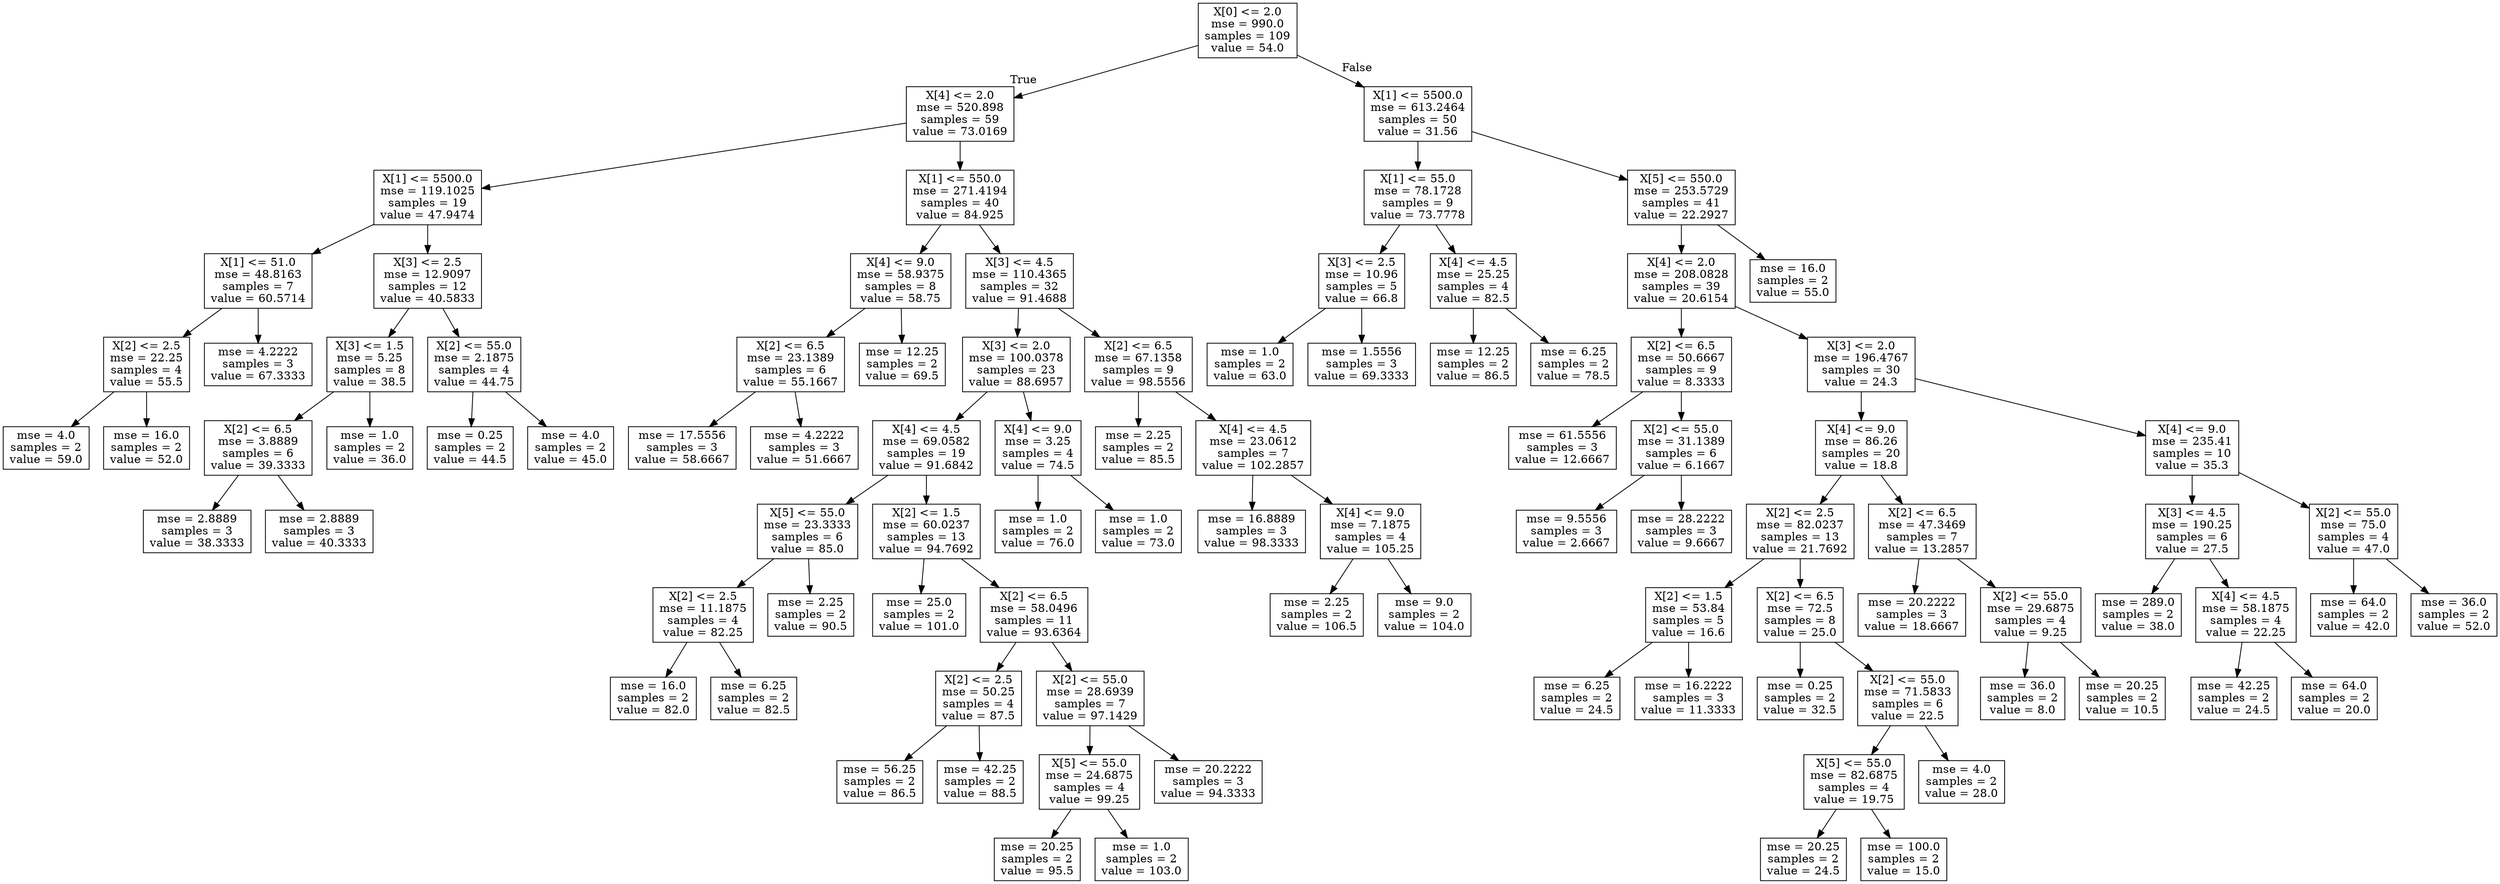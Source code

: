 digraph Tree {
node [shape=box] ;
0 [label="X[0] <= 2.0\nmse = 990.0\nsamples = 109\nvalue = 54.0"] ;
1 [label="X[4] <= 2.0\nmse = 520.898\nsamples = 59\nvalue = 73.0169"] ;
0 -> 1 [labeldistance=2.5, labelangle=45, headlabel="True"] ;
2 [label="X[1] <= 5500.0\nmse = 119.1025\nsamples = 19\nvalue = 47.9474"] ;
1 -> 2 ;
3 [label="X[1] <= 51.0\nmse = 48.8163\nsamples = 7\nvalue = 60.5714"] ;
2 -> 3 ;
4 [label="X[2] <= 2.5\nmse = 22.25\nsamples = 4\nvalue = 55.5"] ;
3 -> 4 ;
5 [label="mse = 4.0\nsamples = 2\nvalue = 59.0"] ;
4 -> 5 ;
6 [label="mse = 16.0\nsamples = 2\nvalue = 52.0"] ;
4 -> 6 ;
7 [label="mse = 4.2222\nsamples = 3\nvalue = 67.3333"] ;
3 -> 7 ;
8 [label="X[3] <= 2.5\nmse = 12.9097\nsamples = 12\nvalue = 40.5833"] ;
2 -> 8 ;
9 [label="X[3] <= 1.5\nmse = 5.25\nsamples = 8\nvalue = 38.5"] ;
8 -> 9 ;
10 [label="X[2] <= 6.5\nmse = 3.8889\nsamples = 6\nvalue = 39.3333"] ;
9 -> 10 ;
11 [label="mse = 2.8889\nsamples = 3\nvalue = 38.3333"] ;
10 -> 11 ;
12 [label="mse = 2.8889\nsamples = 3\nvalue = 40.3333"] ;
10 -> 12 ;
13 [label="mse = 1.0\nsamples = 2\nvalue = 36.0"] ;
9 -> 13 ;
14 [label="X[2] <= 55.0\nmse = 2.1875\nsamples = 4\nvalue = 44.75"] ;
8 -> 14 ;
15 [label="mse = 0.25\nsamples = 2\nvalue = 44.5"] ;
14 -> 15 ;
16 [label="mse = 4.0\nsamples = 2\nvalue = 45.0"] ;
14 -> 16 ;
17 [label="X[1] <= 550.0\nmse = 271.4194\nsamples = 40\nvalue = 84.925"] ;
1 -> 17 ;
18 [label="X[4] <= 9.0\nmse = 58.9375\nsamples = 8\nvalue = 58.75"] ;
17 -> 18 ;
19 [label="X[2] <= 6.5\nmse = 23.1389\nsamples = 6\nvalue = 55.1667"] ;
18 -> 19 ;
20 [label="mse = 17.5556\nsamples = 3\nvalue = 58.6667"] ;
19 -> 20 ;
21 [label="mse = 4.2222\nsamples = 3\nvalue = 51.6667"] ;
19 -> 21 ;
22 [label="mse = 12.25\nsamples = 2\nvalue = 69.5"] ;
18 -> 22 ;
23 [label="X[3] <= 4.5\nmse = 110.4365\nsamples = 32\nvalue = 91.4688"] ;
17 -> 23 ;
24 [label="X[3] <= 2.0\nmse = 100.0378\nsamples = 23\nvalue = 88.6957"] ;
23 -> 24 ;
25 [label="X[4] <= 4.5\nmse = 69.0582\nsamples = 19\nvalue = 91.6842"] ;
24 -> 25 ;
26 [label="X[5] <= 55.0\nmse = 23.3333\nsamples = 6\nvalue = 85.0"] ;
25 -> 26 ;
27 [label="X[2] <= 2.5\nmse = 11.1875\nsamples = 4\nvalue = 82.25"] ;
26 -> 27 ;
28 [label="mse = 16.0\nsamples = 2\nvalue = 82.0"] ;
27 -> 28 ;
29 [label="mse = 6.25\nsamples = 2\nvalue = 82.5"] ;
27 -> 29 ;
30 [label="mse = 2.25\nsamples = 2\nvalue = 90.5"] ;
26 -> 30 ;
31 [label="X[2] <= 1.5\nmse = 60.0237\nsamples = 13\nvalue = 94.7692"] ;
25 -> 31 ;
32 [label="mse = 25.0\nsamples = 2\nvalue = 101.0"] ;
31 -> 32 ;
33 [label="X[2] <= 6.5\nmse = 58.0496\nsamples = 11\nvalue = 93.6364"] ;
31 -> 33 ;
34 [label="X[2] <= 2.5\nmse = 50.25\nsamples = 4\nvalue = 87.5"] ;
33 -> 34 ;
35 [label="mse = 56.25\nsamples = 2\nvalue = 86.5"] ;
34 -> 35 ;
36 [label="mse = 42.25\nsamples = 2\nvalue = 88.5"] ;
34 -> 36 ;
37 [label="X[2] <= 55.0\nmse = 28.6939\nsamples = 7\nvalue = 97.1429"] ;
33 -> 37 ;
38 [label="X[5] <= 55.0\nmse = 24.6875\nsamples = 4\nvalue = 99.25"] ;
37 -> 38 ;
39 [label="mse = 20.25\nsamples = 2\nvalue = 95.5"] ;
38 -> 39 ;
40 [label="mse = 1.0\nsamples = 2\nvalue = 103.0"] ;
38 -> 40 ;
41 [label="mse = 20.2222\nsamples = 3\nvalue = 94.3333"] ;
37 -> 41 ;
42 [label="X[4] <= 9.0\nmse = 3.25\nsamples = 4\nvalue = 74.5"] ;
24 -> 42 ;
43 [label="mse = 1.0\nsamples = 2\nvalue = 76.0"] ;
42 -> 43 ;
44 [label="mse = 1.0\nsamples = 2\nvalue = 73.0"] ;
42 -> 44 ;
45 [label="X[2] <= 6.5\nmse = 67.1358\nsamples = 9\nvalue = 98.5556"] ;
23 -> 45 ;
46 [label="mse = 2.25\nsamples = 2\nvalue = 85.5"] ;
45 -> 46 ;
47 [label="X[4] <= 4.5\nmse = 23.0612\nsamples = 7\nvalue = 102.2857"] ;
45 -> 47 ;
48 [label="mse = 16.8889\nsamples = 3\nvalue = 98.3333"] ;
47 -> 48 ;
49 [label="X[4] <= 9.0\nmse = 7.1875\nsamples = 4\nvalue = 105.25"] ;
47 -> 49 ;
50 [label="mse = 2.25\nsamples = 2\nvalue = 106.5"] ;
49 -> 50 ;
51 [label="mse = 9.0\nsamples = 2\nvalue = 104.0"] ;
49 -> 51 ;
52 [label="X[1] <= 5500.0\nmse = 613.2464\nsamples = 50\nvalue = 31.56"] ;
0 -> 52 [labeldistance=2.5, labelangle=-45, headlabel="False"] ;
53 [label="X[1] <= 55.0\nmse = 78.1728\nsamples = 9\nvalue = 73.7778"] ;
52 -> 53 ;
54 [label="X[3] <= 2.5\nmse = 10.96\nsamples = 5\nvalue = 66.8"] ;
53 -> 54 ;
55 [label="mse = 1.0\nsamples = 2\nvalue = 63.0"] ;
54 -> 55 ;
56 [label="mse = 1.5556\nsamples = 3\nvalue = 69.3333"] ;
54 -> 56 ;
57 [label="X[4] <= 4.5\nmse = 25.25\nsamples = 4\nvalue = 82.5"] ;
53 -> 57 ;
58 [label="mse = 12.25\nsamples = 2\nvalue = 86.5"] ;
57 -> 58 ;
59 [label="mse = 6.25\nsamples = 2\nvalue = 78.5"] ;
57 -> 59 ;
60 [label="X[5] <= 550.0\nmse = 253.5729\nsamples = 41\nvalue = 22.2927"] ;
52 -> 60 ;
61 [label="X[4] <= 2.0\nmse = 208.0828\nsamples = 39\nvalue = 20.6154"] ;
60 -> 61 ;
62 [label="X[2] <= 6.5\nmse = 50.6667\nsamples = 9\nvalue = 8.3333"] ;
61 -> 62 ;
63 [label="mse = 61.5556\nsamples = 3\nvalue = 12.6667"] ;
62 -> 63 ;
64 [label="X[2] <= 55.0\nmse = 31.1389\nsamples = 6\nvalue = 6.1667"] ;
62 -> 64 ;
65 [label="mse = 9.5556\nsamples = 3\nvalue = 2.6667"] ;
64 -> 65 ;
66 [label="mse = 28.2222\nsamples = 3\nvalue = 9.6667"] ;
64 -> 66 ;
67 [label="X[3] <= 2.0\nmse = 196.4767\nsamples = 30\nvalue = 24.3"] ;
61 -> 67 ;
68 [label="X[4] <= 9.0\nmse = 86.26\nsamples = 20\nvalue = 18.8"] ;
67 -> 68 ;
69 [label="X[2] <= 2.5\nmse = 82.0237\nsamples = 13\nvalue = 21.7692"] ;
68 -> 69 ;
70 [label="X[2] <= 1.5\nmse = 53.84\nsamples = 5\nvalue = 16.6"] ;
69 -> 70 ;
71 [label="mse = 6.25\nsamples = 2\nvalue = 24.5"] ;
70 -> 71 ;
72 [label="mse = 16.2222\nsamples = 3\nvalue = 11.3333"] ;
70 -> 72 ;
73 [label="X[2] <= 6.5\nmse = 72.5\nsamples = 8\nvalue = 25.0"] ;
69 -> 73 ;
74 [label="mse = 0.25\nsamples = 2\nvalue = 32.5"] ;
73 -> 74 ;
75 [label="X[2] <= 55.0\nmse = 71.5833\nsamples = 6\nvalue = 22.5"] ;
73 -> 75 ;
76 [label="X[5] <= 55.0\nmse = 82.6875\nsamples = 4\nvalue = 19.75"] ;
75 -> 76 ;
77 [label="mse = 20.25\nsamples = 2\nvalue = 24.5"] ;
76 -> 77 ;
78 [label="mse = 100.0\nsamples = 2\nvalue = 15.0"] ;
76 -> 78 ;
79 [label="mse = 4.0\nsamples = 2\nvalue = 28.0"] ;
75 -> 79 ;
80 [label="X[2] <= 6.5\nmse = 47.3469\nsamples = 7\nvalue = 13.2857"] ;
68 -> 80 ;
81 [label="mse = 20.2222\nsamples = 3\nvalue = 18.6667"] ;
80 -> 81 ;
82 [label="X[2] <= 55.0\nmse = 29.6875\nsamples = 4\nvalue = 9.25"] ;
80 -> 82 ;
83 [label="mse = 36.0\nsamples = 2\nvalue = 8.0"] ;
82 -> 83 ;
84 [label="mse = 20.25\nsamples = 2\nvalue = 10.5"] ;
82 -> 84 ;
85 [label="X[4] <= 9.0\nmse = 235.41\nsamples = 10\nvalue = 35.3"] ;
67 -> 85 ;
86 [label="X[3] <= 4.5\nmse = 190.25\nsamples = 6\nvalue = 27.5"] ;
85 -> 86 ;
87 [label="mse = 289.0\nsamples = 2\nvalue = 38.0"] ;
86 -> 87 ;
88 [label="X[4] <= 4.5\nmse = 58.1875\nsamples = 4\nvalue = 22.25"] ;
86 -> 88 ;
89 [label="mse = 42.25\nsamples = 2\nvalue = 24.5"] ;
88 -> 89 ;
90 [label="mse = 64.0\nsamples = 2\nvalue = 20.0"] ;
88 -> 90 ;
91 [label="X[2] <= 55.0\nmse = 75.0\nsamples = 4\nvalue = 47.0"] ;
85 -> 91 ;
92 [label="mse = 64.0\nsamples = 2\nvalue = 42.0"] ;
91 -> 92 ;
93 [label="mse = 36.0\nsamples = 2\nvalue = 52.0"] ;
91 -> 93 ;
94 [label="mse = 16.0\nsamples = 2\nvalue = 55.0"] ;
60 -> 94 ;
}